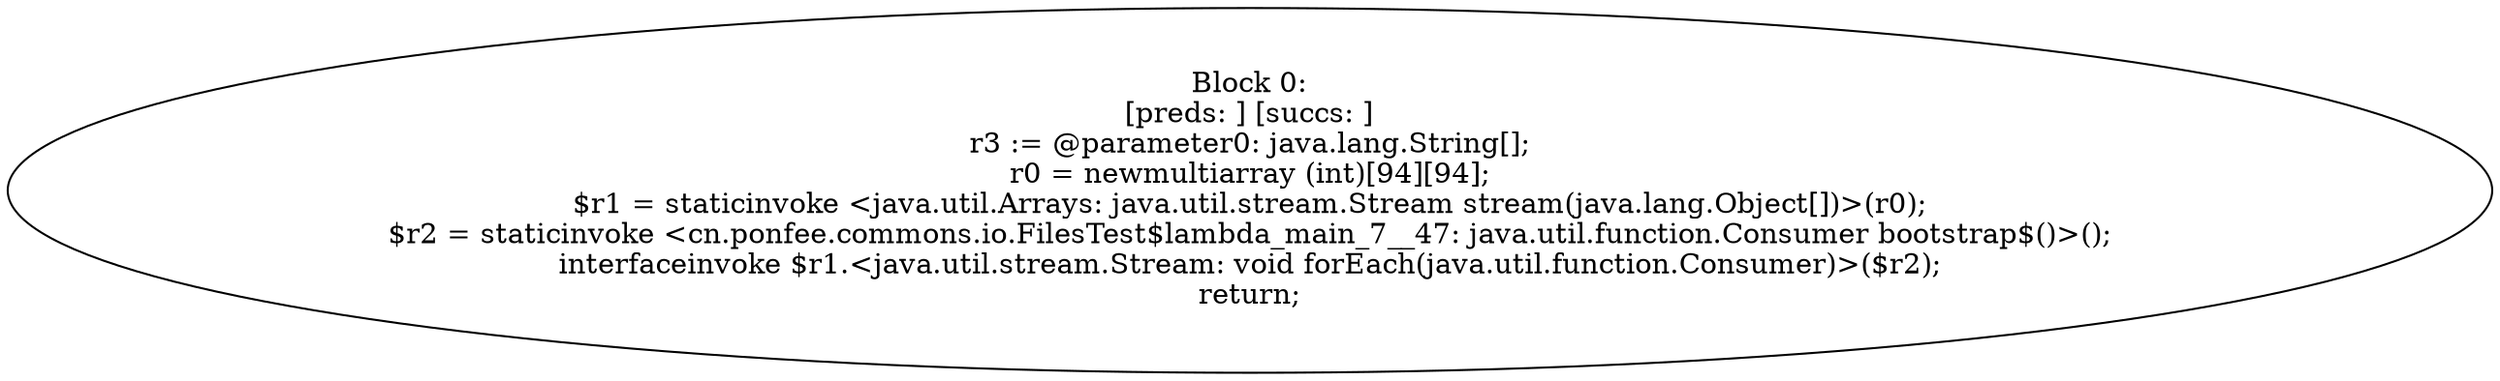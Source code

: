 digraph "unitGraph" {
    "Block 0:
[preds: ] [succs: ]
r3 := @parameter0: java.lang.String[];
r0 = newmultiarray (int)[94][94];
$r1 = staticinvoke <java.util.Arrays: java.util.stream.Stream stream(java.lang.Object[])>(r0);
$r2 = staticinvoke <cn.ponfee.commons.io.FilesTest$lambda_main_7__47: java.util.function.Consumer bootstrap$()>();
interfaceinvoke $r1.<java.util.stream.Stream: void forEach(java.util.function.Consumer)>($r2);
return;
"
}
